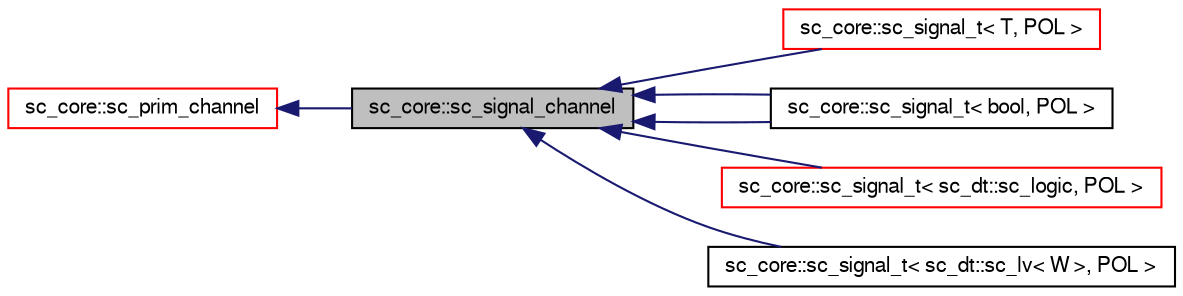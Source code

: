 digraph G
{
  edge [fontname="FreeSans",fontsize="10",labelfontname="FreeSans",labelfontsize="10"];
  node [fontname="FreeSans",fontsize="10",shape=record];
  rankdir=LR;
  Node1 [label="sc_core::sc_signal_channel",height=0.2,width=0.4,color="black", fillcolor="grey75", style="filled" fontcolor="black"];
  Node2 -> Node1 [dir=back,color="midnightblue",fontsize="10",style="solid",fontname="FreeSans"];
  Node2 [label="sc_core::sc_prim_channel",height=0.2,width=0.4,color="red", fillcolor="white", style="filled",URL="$a00156.html"];
  Node1 -> Node3 [dir=back,color="midnightblue",fontsize="10",style="solid",fontname="FreeSans"];
  Node3 [label="sc_core::sc_signal_t\< T, POL \>",height=0.2,width=0.4,color="red", fillcolor="white", style="filled",URL="$a00195.html"];
  Node1 -> Node4 [dir=back,color="midnightblue",fontsize="10",style="solid",fontname="FreeSans"];
  Node4 [label="sc_core::sc_signal_t\< bool, POL \>",height=0.2,width=0.4,color="black", fillcolor="white", style="filled",URL="$a00195.html"];
  Node1 -> Node4 [dir=back,color="midnightblue",fontsize="10",style="solid",fontname="FreeSans"];
  Node1 -> Node5 [dir=back,color="midnightblue",fontsize="10",style="solid",fontname="FreeSans"];
  Node5 [label="sc_core::sc_signal_t\< sc_dt::sc_logic, POL \>",height=0.2,width=0.4,color="red", fillcolor="white", style="filled",URL="$a00195.html"];
  Node1 -> Node6 [dir=back,color="midnightblue",fontsize="10",style="solid",fontname="FreeSans"];
  Node6 [label="sc_core::sc_signal_t\< sc_dt::sc_lv\< W \>, POL \>",height=0.2,width=0.4,color="black", fillcolor="white", style="filled",URL="$a00195.html"];
}
